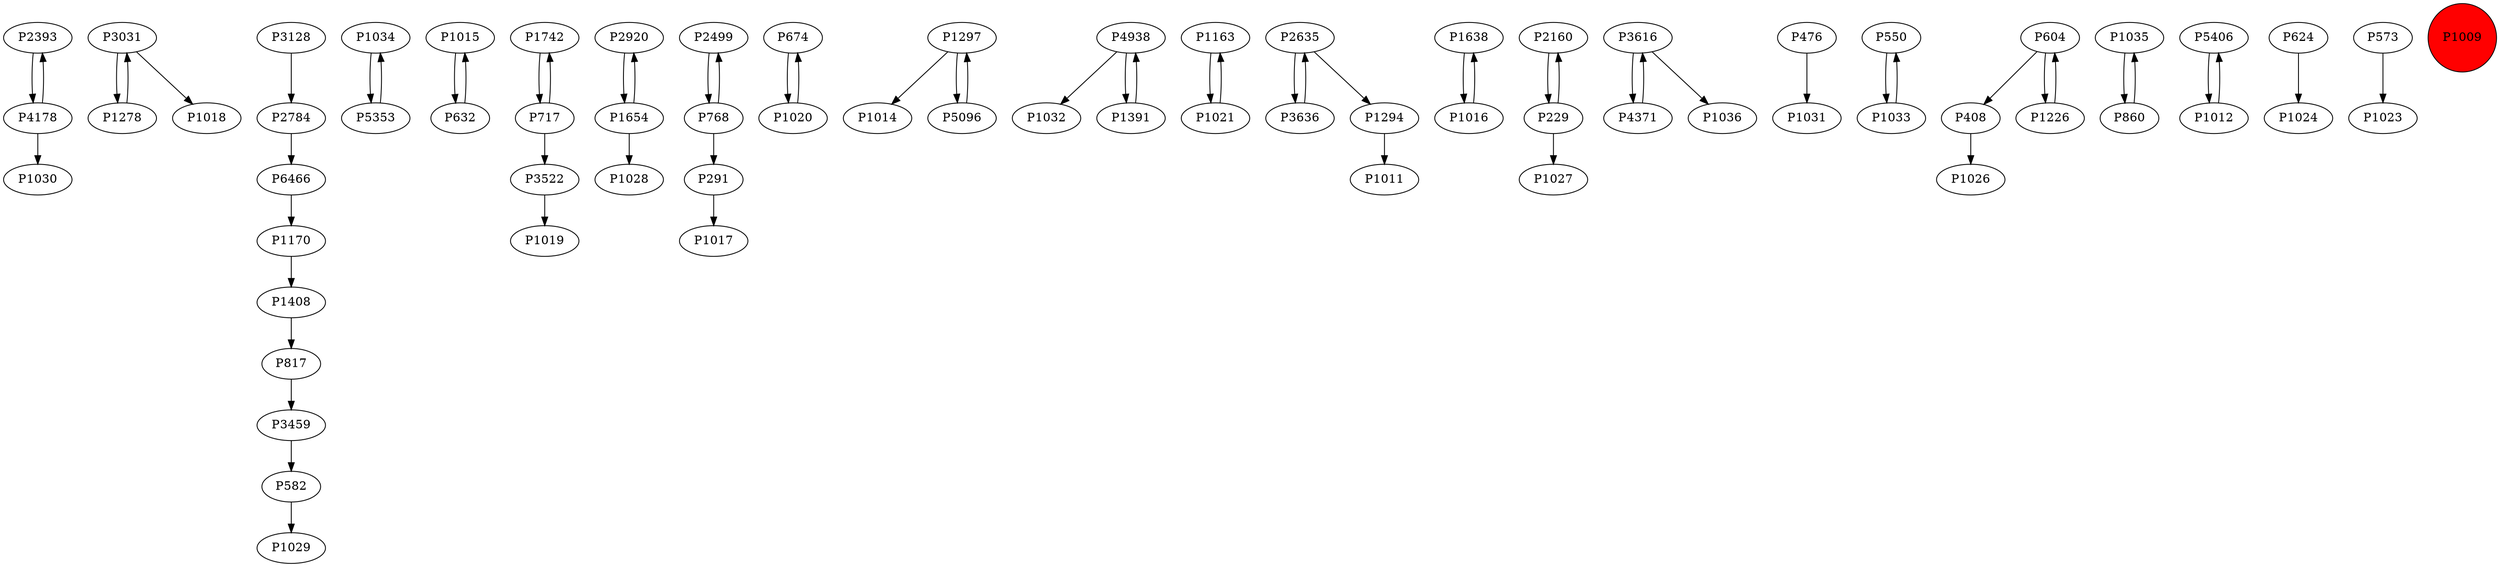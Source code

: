 digraph {
	P2393 -> P4178
	P3031 -> P1278
	P1278 -> P3031
	P582 -> P1029
	P1034 -> P5353
	P1015 -> P632
	P1742 -> P717
	P2920 -> P1654
	P2499 -> P768
	P674 -> P1020
	P768 -> P2499
	P1297 -> P1014
	P4938 -> P1032
	P1163 -> P1021
	P1294 -> P1011
	P1638 -> P1016
	P2160 -> P229
	P229 -> P2160
	P3616 -> P4371
	P1391 -> P4938
	P3459 -> P582
	P476 -> P1031
	P291 -> P1017
	P768 -> P291
	P550 -> P1033
	P604 -> P408
	P4371 -> P3616
	P3616 -> P1036
	P3031 -> P1018
	P1035 -> P860
	P5353 -> P1034
	P1021 -> P1163
	P1408 -> P817
	P717 -> P3522
	P717 -> P1742
	P3636 -> P2635
	P1654 -> P1028
	P6466 -> P1170
	P1170 -> P1408
	P408 -> P1026
	P5406 -> P1012
	P4938 -> P1391
	P1654 -> P2920
	P1016 -> P1638
	P1012 -> P5406
	P1033 -> P550
	P2635 -> P3636
	P5096 -> P1297
	P3522 -> P1019
	P624 -> P1024
	P2784 -> P6466
	P3128 -> P2784
	P860 -> P1035
	P604 -> P1226
	P632 -> P1015
	P4178 -> P1030
	P1226 -> P604
	P1297 -> P5096
	P229 -> P1027
	P573 -> P1023
	P2635 -> P1294
	P4178 -> P2393
	P817 -> P3459
	P1020 -> P674
	P1009 [shape=circle]
	P1009 [style=filled]
	P1009 [fillcolor=red]
}